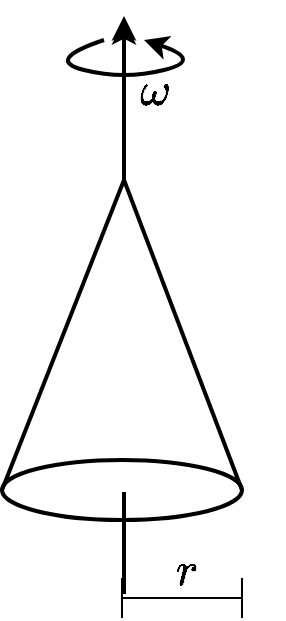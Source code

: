 <mxfile version="15.7.3" type="device"><diagram id="Q7xjLautZ7xhiJ3X_oaf" name="Seite-1"><mxGraphModel dx="786" dy="534" grid="1" gridSize="10" guides="1" tooltips="1" connect="1" arrows="1" fold="1" page="1" pageScale="1" pageWidth="827" pageHeight="1169" math="1" shadow="0"><root><mxCell id="0"/><mxCell id="1" parent="0"/><mxCell id="L29_nMh--bNw3mvDWvqI-2" value="" style="endArrow=classic;html=1;rounded=0;strokeWidth=2;startArrow=none;" parent="1" edge="1"><mxGeometry width="50" height="50" relative="1" as="geometry"><mxPoint x="440" y="169" as="sourcePoint"/><mxPoint x="440" y="100" as="targetPoint"/></mxGeometry></mxCell><mxCell id="L29_nMh--bNw3mvDWvqI-5" value="" style="endArrow=classic;html=1;fontSize=20;strokeWidth=2;curved=1;" parent="1" edge="1"><mxGeometry width="50" height="50" relative="1" as="geometry"><mxPoint x="430" y="110" as="sourcePoint"/><mxPoint x="450" y="110" as="targetPoint"/><Array as="points"><mxPoint x="400" y="120"/><mxPoint x="440" y="130"/><mxPoint x="480" y="120"/></Array></mxGeometry></mxCell><mxCell id="L29_nMh--bNw3mvDWvqI-6" value="$$\omega$$" style="text;html=1;resizable=0;autosize=1;align=center;verticalAlign=middle;points=[];fillColor=none;strokeColor=none;rounded=0;fontSize=20;" parent="1" vertex="1"><mxGeometry x="390" y="120" width="130" height="30" as="geometry"/></mxCell><mxCell id="L29_nMh--bNw3mvDWvqI-14" value="" style="endArrow=classic;html=1;rounded=0;strokeWidth=2;startArrow=none;" parent="1" edge="1"><mxGeometry width="50" height="50" relative="1" as="geometry"><mxPoint x="440" y="181" as="sourcePoint"/><mxPoint x="440" y="98" as="targetPoint"/></mxGeometry></mxCell><mxCell id="LZ4SPLHzF8dE-hd8cqfR-8" value="" style="shape=crossbar;whiteSpace=wrap;html=1;rounded=1;" vertex="1" parent="1"><mxGeometry x="439" y="379" width="60" height="20" as="geometry"/></mxCell><mxCell id="LZ4SPLHzF8dE-hd8cqfR-9" value="$$r$$" style="text;html=1;resizable=0;autosize=1;align=center;verticalAlign=middle;points=[];fillColor=none;strokeColor=none;rounded=0;fontSize=20;" vertex="1" parent="1"><mxGeometry x="436" y="360" width="70" height="30" as="geometry"/></mxCell><mxCell id="LZ4SPLHzF8dE-hd8cqfR-10" value="" style="ellipse;whiteSpace=wrap;html=1;strokeWidth=2;" vertex="1" parent="1"><mxGeometry x="379" y="320" width="120" height="30" as="geometry"/></mxCell><mxCell id="LZ4SPLHzF8dE-hd8cqfR-11" value="" style="endArrow=none;html=1;rounded=0;exitX=0;exitY=0.5;exitDx=0;exitDy=0;strokeWidth=2;" edge="1" parent="1" source="LZ4SPLHzF8dE-hd8cqfR-10"><mxGeometry width="50" height="50" relative="1" as="geometry"><mxPoint x="390" y="270" as="sourcePoint"/><mxPoint x="440" y="180" as="targetPoint"/></mxGeometry></mxCell><mxCell id="LZ4SPLHzF8dE-hd8cqfR-12" value="" style="endArrow=none;html=1;rounded=0;strokeWidth=2;exitX=1;exitY=0.5;exitDx=0;exitDy=0;" edge="1" parent="1" source="LZ4SPLHzF8dE-hd8cqfR-10"><mxGeometry width="50" height="50" relative="1" as="geometry"><mxPoint x="390" y="270" as="sourcePoint"/><mxPoint x="440" y="180" as="targetPoint"/></mxGeometry></mxCell><mxCell id="L29_nMh--bNw3mvDWvqI-13" value="" style="endArrow=none;html=1;rounded=0;strokeWidth=2;" parent="1" edge="1"><mxGeometry width="50" height="50" relative="1" as="geometry"><mxPoint x="440" y="387" as="sourcePoint"/><mxPoint x="440" y="336" as="targetPoint"/></mxGeometry></mxCell></root></mxGraphModel></diagram></mxfile>